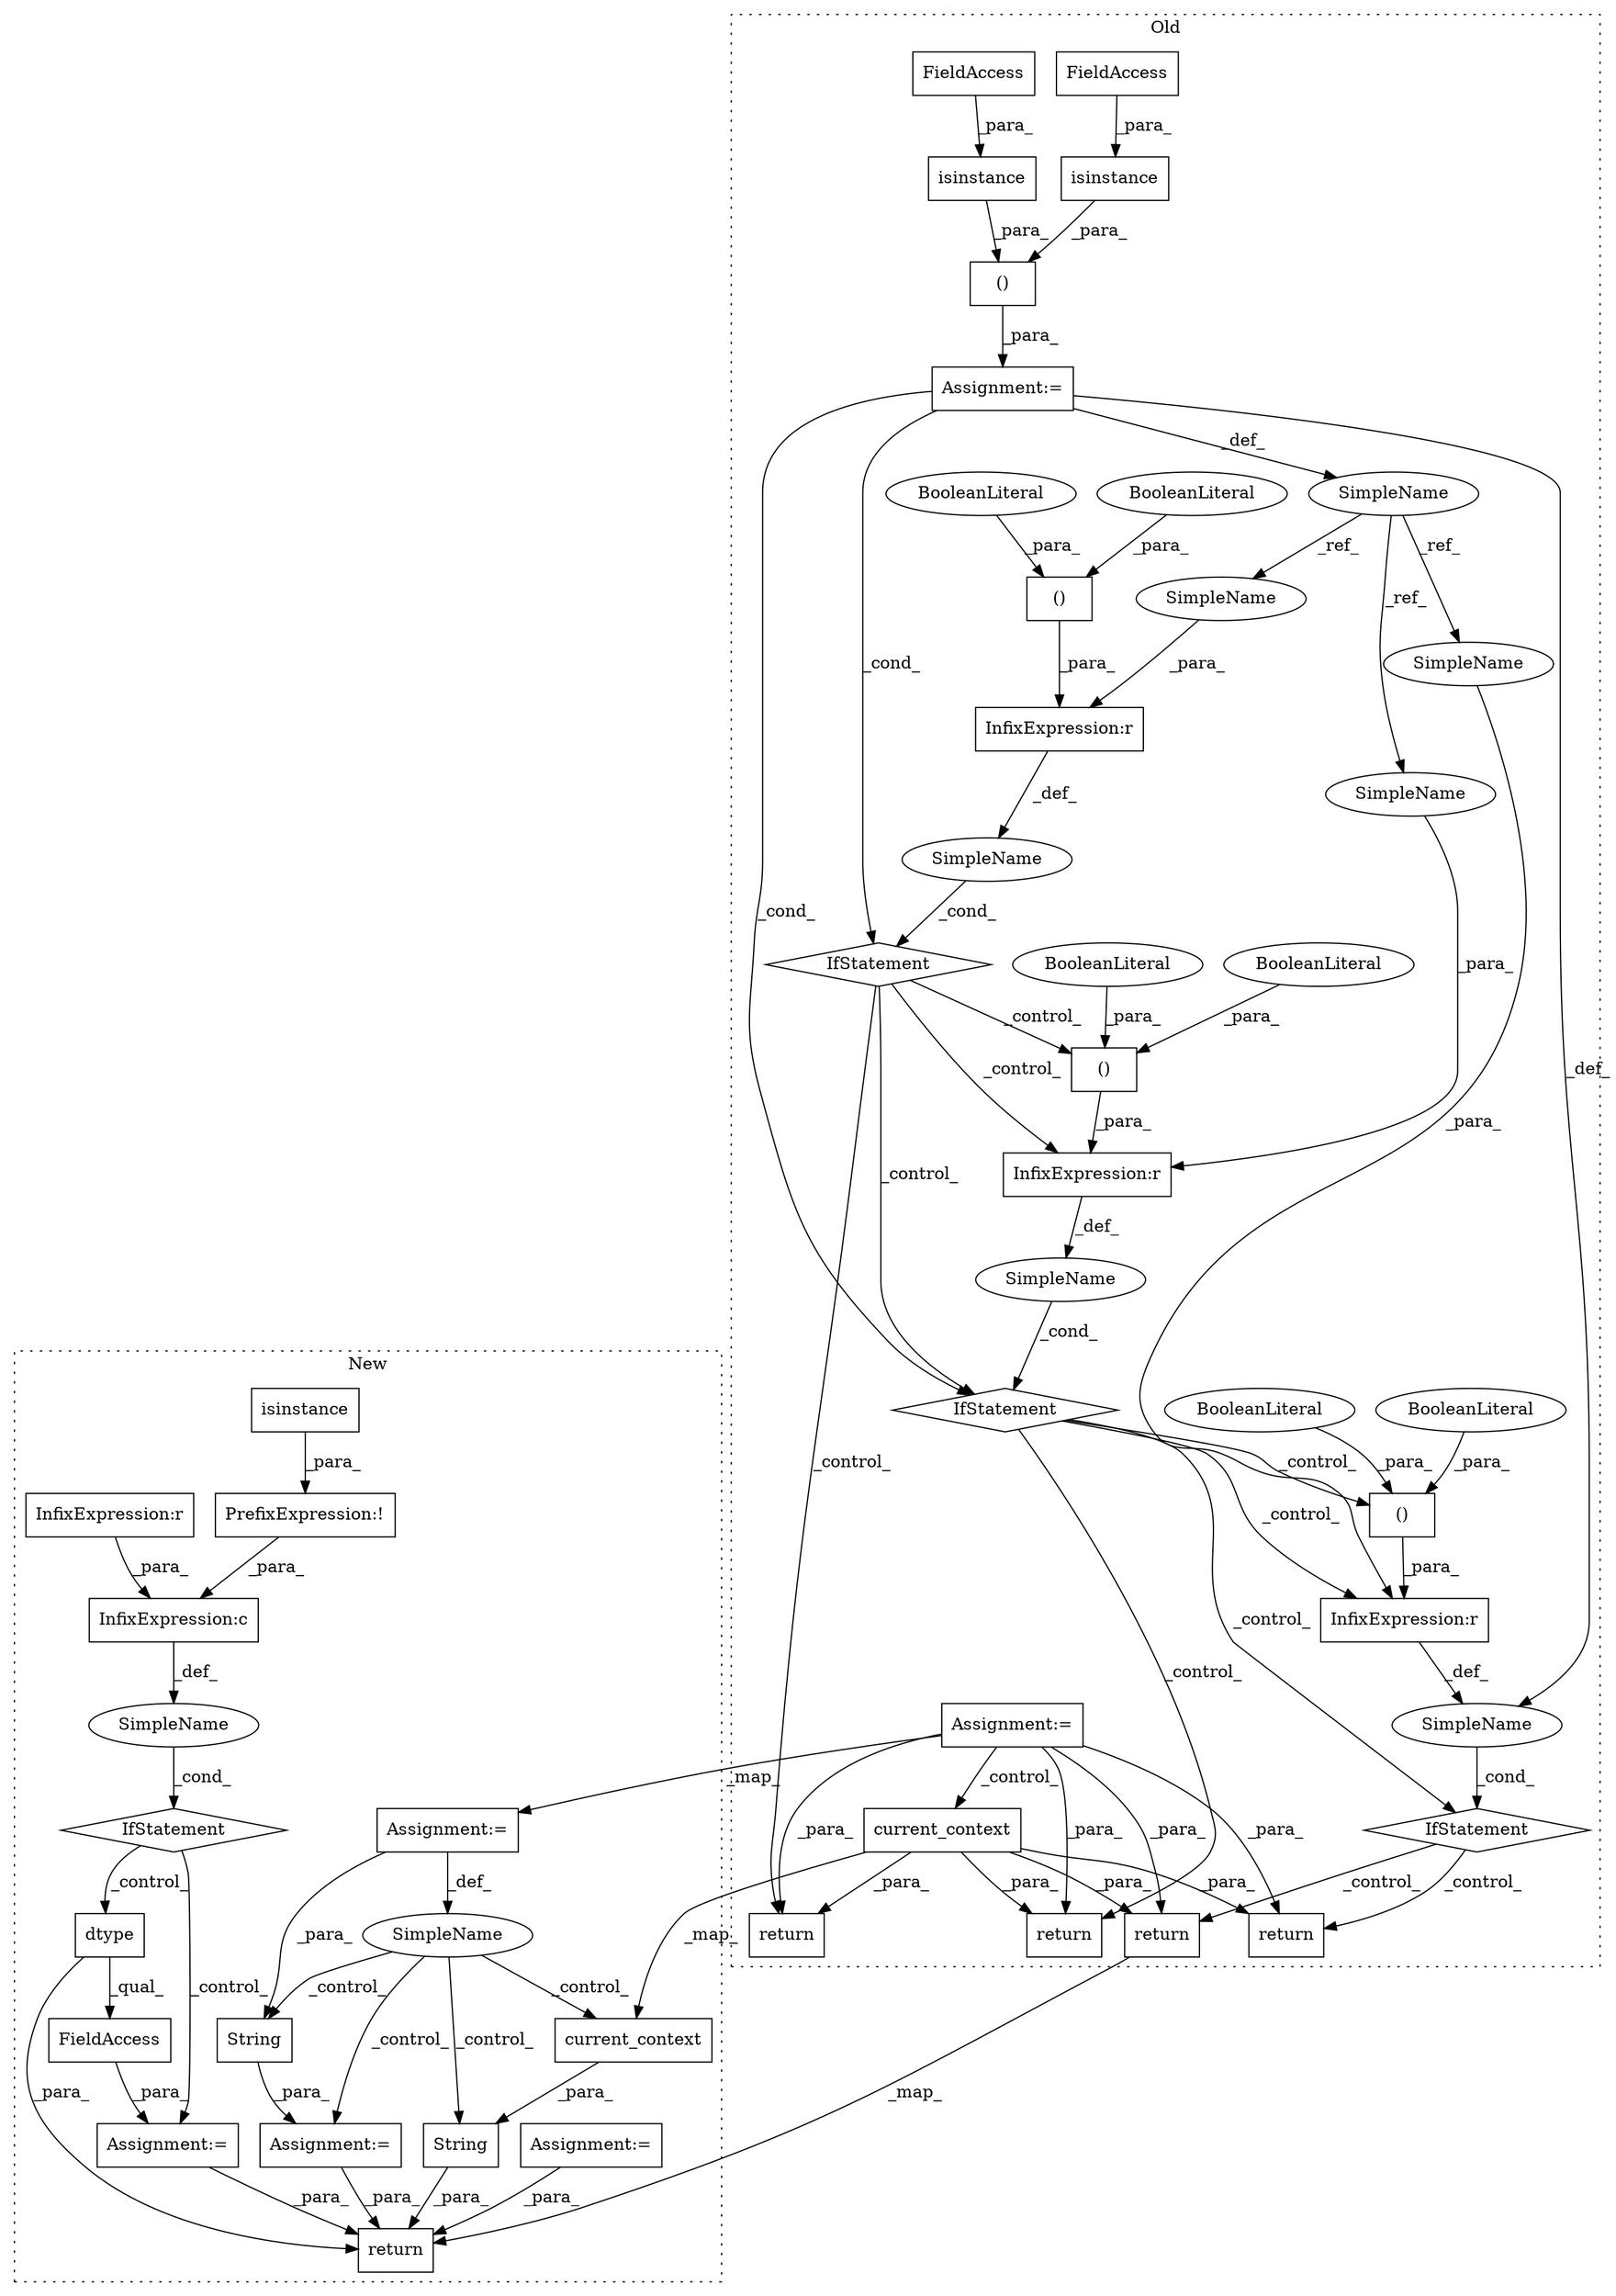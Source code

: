 digraph G {
subgraph cluster0 {
1 [label="return" a="41" s="1694" l="7" shape="box"];
7 [label="()" a="106" s="1662" l="21" shape="box"];
8 [label="BooleanLiteral" a="9" s="1662" l="4" shape="ellipse"];
9 [label="()" a="106" s="1370" l="66" shape="box"];
12 [label="BooleanLiteral" a="9" s="1679" l="4" shape="ellipse"];
13 [label="()" a="106" s="1798" l="22" shape="box"];
14 [label="BooleanLiteral" a="9" s="1798" l="5" shape="ellipse"];
15 [label="()" a="106" s="1930" l="22" shape="box"];
16 [label="BooleanLiteral" a="9" s="1947" l="5" shape="ellipse"];
17 [label="BooleanLiteral" a="9" s="1930" l="4" shape="ellipse"];
18 [label="BooleanLiteral" a="9" s="1816" l="4" shape="ellipse"];
19 [label="SimpleName" a="42" s="" l="" shape="ellipse"];
20 [label="SimpleName" a="42" s="" l="" shape="ellipse"];
21 [label="return" a="41" s="1831" l="7" shape="box"];
22 [label="InfixExpression:r" a="27" s="1921" l="9" shape="box"];
23 [label="isinstance" a="32" s="1370,1395" l="11,1" shape="box"];
25 [label="SimpleName" a="42" s="1354" l="10" shape="ellipse"];
26 [label="InfixExpression:r" a="27" s="1789" l="9" shape="box"];
27 [label="isinstance" a="32" s="1409,1435" l="11,1" shape="box"];
29 [label="return" a="41" s="2043" l="7" shape="box"];
30 [label="SimpleName" a="42" s="" l="" shape="ellipse"];
31 [label="return" a="41" s="1963" l="7" shape="box"];
33 [label="Assignment:=" a="7" s="1294" l="3" shape="box"];
37 [label="InfixExpression:r" a="27" s="1653" l="9" shape="box"];
38 [label="FieldAccess" a="22" s="1385" l="10" shape="box"];
39 [label="FieldAccess" a="22" s="1425" l="10" shape="box"];
41 [label="IfStatement" a="25" s="1639,1683" l="4,3" shape="diamond"];
42 [label="Assignment:=" a="7" s="1364" l="6" shape="box"];
43 [label="IfStatement" a="25" s="1907,1952" l="4,3" shape="diamond"];
47 [label="current_context" a="32" s="1526" l="17" shape="box"];
48 [label="IfStatement" a="25" s="1775,1820" l="4,3" shape="diamond"];
49 [label="SimpleName" a="42" s="1911" l="10" shape="ellipse"];
50 [label="SimpleName" a="42" s="1779" l="10" shape="ellipse"];
51 [label="SimpleName" a="42" s="1643" l="10" shape="ellipse"];
label = "Old";
style="dotted";
}
subgraph cluster1 {
2 [label="dtype" a="32" s="1508,1519" l="6,1" shape="box"];
3 [label="Assignment:=" a="7" s="1501" l="1" shape="box"];
4 [label="IfStatement" a="25" s="1438,1486" l="4,2" shape="diamond"];
5 [label="SimpleName" a="42" s="" l="" shape="ellipse"];
6 [label="InfixExpression:r" a="27" s="1448" l="4" shape="box"];
10 [label="PrefixExpression:!" a="38" s="1461" l="1" shape="box"];
11 [label="InfixExpression:c" a="27" s="1457" l="4" shape="box"];
24 [label="isinstance" a="32" s="1462,1485" l="11,1" shape="box"];
28 [label="return" a="41" s="1621" l="7" shape="box"];
32 [label="String" a="32" s="1415,1425" l="7,1" shape="box"];
34 [label="Assignment:=" a="7" s="1254" l="3" shape="box"];
35 [label="String" a="32" s="1364,1388" l="7,1" shape="box"];
36 [label="SimpleName" a="42" s="" l="" shape="ellipse"];
40 [label="FieldAccess" a="22" s="1502" l="23" shape="box"];
44 [label="Assignment:=" a="7" s="1213" l="13" shape="box"];
45 [label="Assignment:=" a="7" s="1414" l="1" shape="box"];
46 [label="current_context" a="32" s="1371" l="17" shape="box"];
label = "New";
style="dotted";
}
2 -> 40 [label="_qual_"];
2 -> 28 [label="_para_"];
3 -> 28 [label="_para_"];
4 -> 2 [label="_control_"];
4 -> 3 [label="_control_"];
5 -> 4 [label="_cond_"];
6 -> 11 [label="_para_"];
7 -> 37 [label="_para_"];
8 -> 7 [label="_para_"];
9 -> 42 [label="_para_"];
10 -> 11 [label="_para_"];
11 -> 5 [label="_def_"];
12 -> 7 [label="_para_"];
13 -> 26 [label="_para_"];
14 -> 13 [label="_para_"];
15 -> 22 [label="_para_"];
16 -> 15 [label="_para_"];
17 -> 15 [label="_para_"];
18 -> 13 [label="_para_"];
19 -> 41 [label="_cond_"];
20 -> 48 [label="_cond_"];
22 -> 30 [label="_def_"];
23 -> 9 [label="_para_"];
24 -> 10 [label="_para_"];
25 -> 51 [label="_ref_"];
25 -> 50 [label="_ref_"];
25 -> 49 [label="_ref_"];
26 -> 20 [label="_def_"];
27 -> 9 [label="_para_"];
29 -> 28 [label="_map_"];
30 -> 43 [label="_cond_"];
32 -> 45 [label="_para_"];
33 -> 21 [label="_para_"];
33 -> 34 [label="_map_"];
33 -> 29 [label="_para_"];
33 -> 31 [label="_para_"];
33 -> 1 [label="_para_"];
33 -> 47 [label="_control_"];
34 -> 36 [label="_def_"];
34 -> 32 [label="_para_"];
35 -> 28 [label="_para_"];
36 -> 35 [label="_control_"];
36 -> 45 [label="_control_"];
36 -> 46 [label="_control_"];
36 -> 32 [label="_control_"];
37 -> 19 [label="_def_"];
38 -> 23 [label="_para_"];
39 -> 27 [label="_para_"];
40 -> 3 [label="_para_"];
41 -> 13 [label="_control_"];
41 -> 48 [label="_control_"];
41 -> 1 [label="_control_"];
41 -> 26 [label="_control_"];
42 -> 30 [label="_def_"];
42 -> 48 [label="_cond_"];
42 -> 41 [label="_cond_"];
42 -> 25 [label="_def_"];
43 -> 29 [label="_control_"];
43 -> 31 [label="_control_"];
44 -> 28 [label="_para_"];
45 -> 28 [label="_para_"];
46 -> 35 [label="_para_"];
47 -> 21 [label="_para_"];
47 -> 1 [label="_para_"];
47 -> 46 [label="_map_"];
47 -> 31 [label="_para_"];
47 -> 29 [label="_para_"];
48 -> 21 [label="_control_"];
48 -> 43 [label="_control_"];
48 -> 22 [label="_control_"];
48 -> 15 [label="_control_"];
49 -> 22 [label="_para_"];
50 -> 26 [label="_para_"];
51 -> 37 [label="_para_"];
}